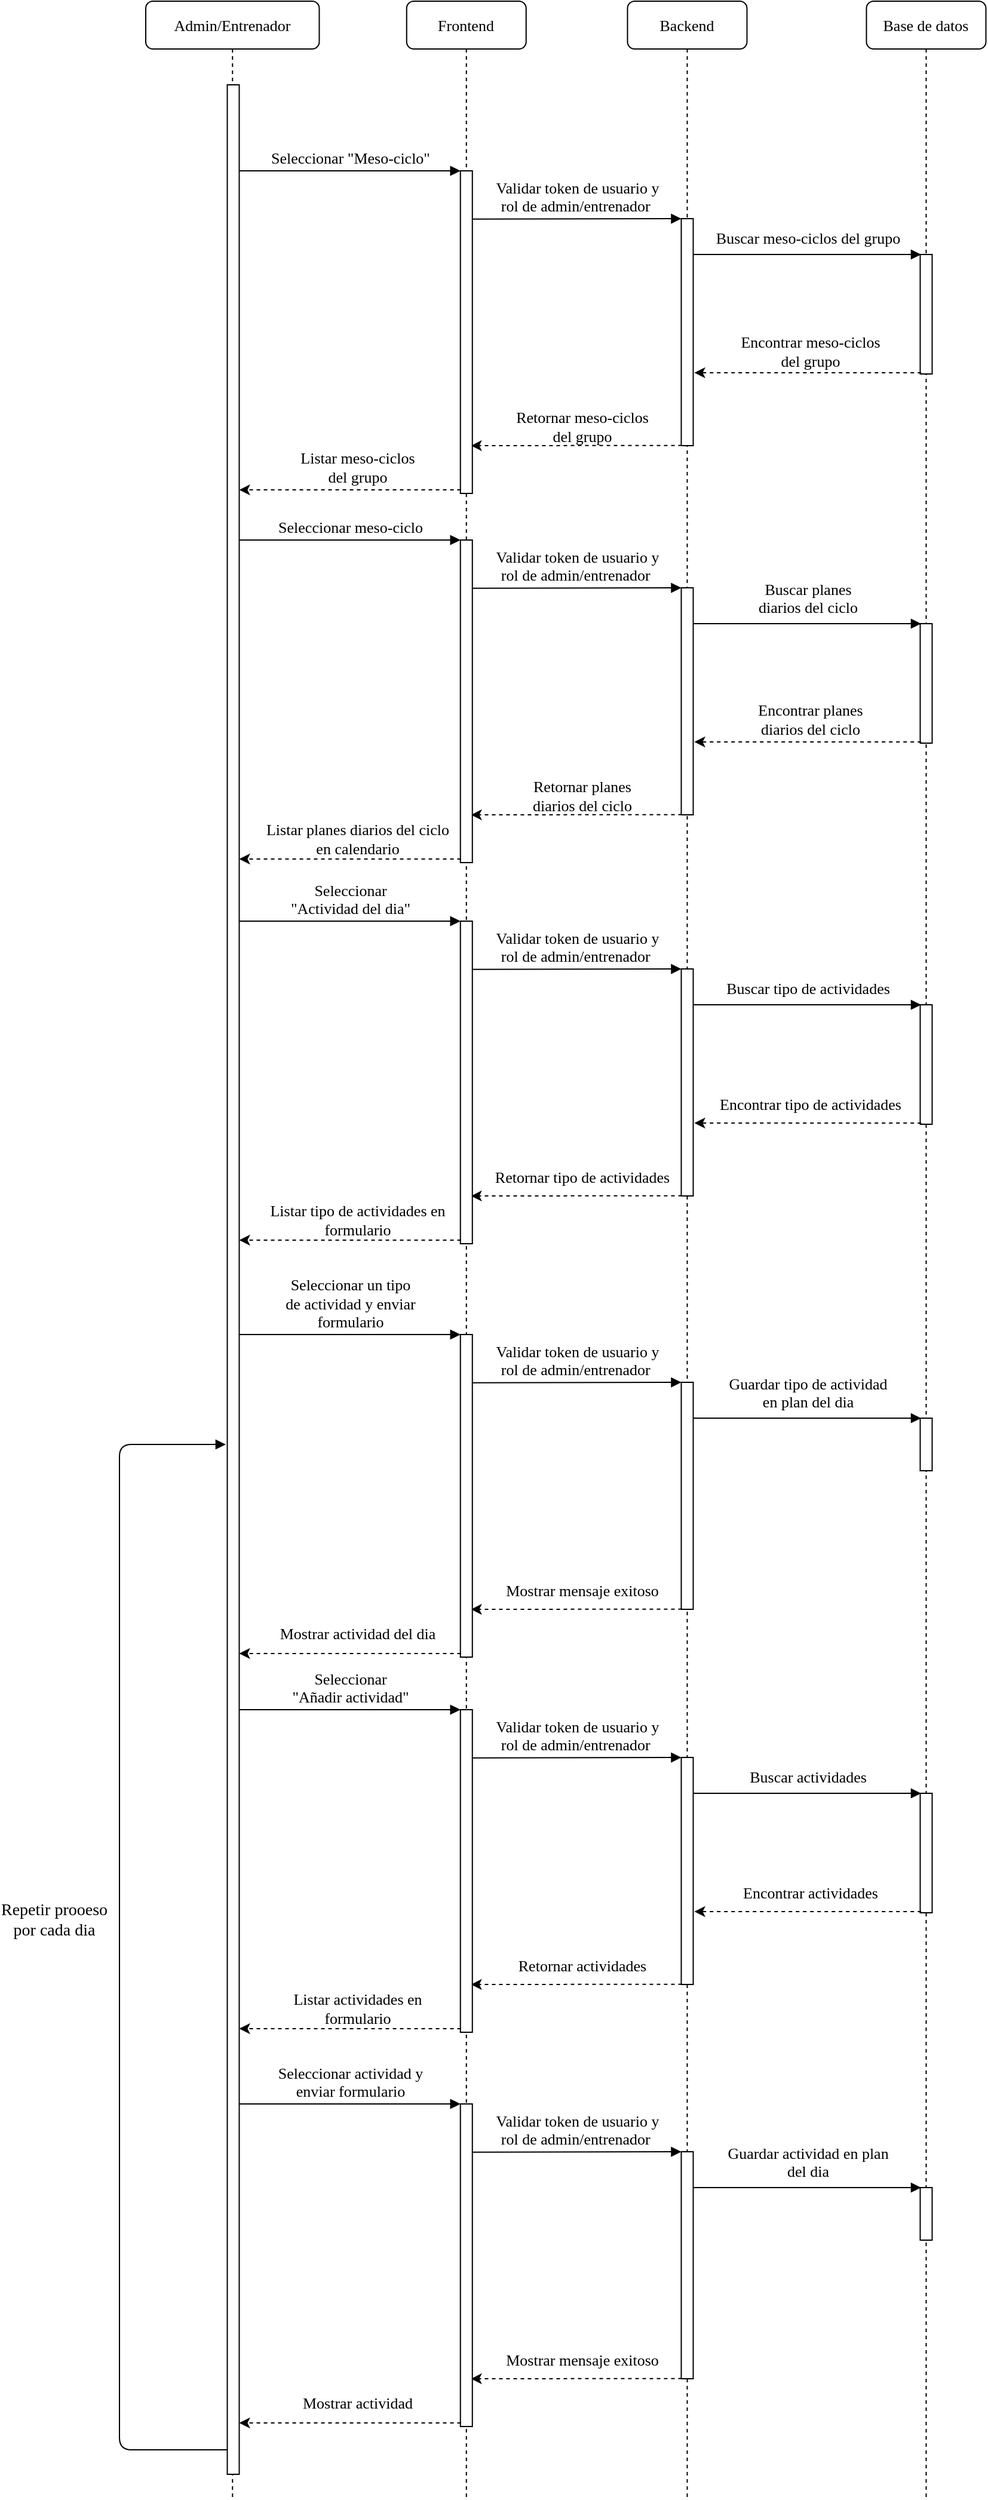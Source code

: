 <mxfile version="21.6.3" type="device">
  <diagram id="zVdgG_NIMkGnVxJ8Pfkj" name="Page-3">
    <mxGraphModel dx="3165" dy="765" grid="1" gridSize="10" guides="1" tooltips="1" connect="1" arrows="1" fold="1" page="1" pageScale="1" pageWidth="850" pageHeight="1100" math="0" shadow="0">
      <root>
        <mxCell id="0" />
        <mxCell id="1" parent="0" />
        <mxCell id="4aVZf2WlPFfQ8ZikSQvZ-1" value="Backend" style="shape=umlLifeline;perimeter=lifelinePerimeter;whiteSpace=wrap;html=1;container=0;collapsible=0;recursiveResize=0;outlineConnect=0;rounded=1;shadow=0;comic=0;labelBackgroundColor=none;strokeWidth=1;fontFamily=Verdana;fontSize=13;align=center;" parent="1" vertex="1">
          <mxGeometry x="825.25" y="1500" width="100" height="2090" as="geometry" />
        </mxCell>
        <mxCell id="4aVZf2WlPFfQ8ZikSQvZ-2" value="Base de datos" style="shape=umlLifeline;perimeter=lifelinePerimeter;whiteSpace=wrap;html=1;container=0;collapsible=0;recursiveResize=0;outlineConnect=0;rounded=1;shadow=0;comic=0;labelBackgroundColor=none;strokeWidth=1;fontFamily=Verdana;fontSize=13;align=center;" parent="1" vertex="1">
          <mxGeometry x="1025.25" y="1500" width="100" height="2090" as="geometry" />
        </mxCell>
        <mxCell id="4aVZf2WlPFfQ8ZikSQvZ-3" value="Admin/Entrenador" style="shape=umlLifeline;perimeter=lifelinePerimeter;whiteSpace=wrap;html=1;container=0;collapsible=0;recursiveResize=0;outlineConnect=0;rounded=1;shadow=0;comic=0;labelBackgroundColor=none;strokeWidth=1;fontFamily=Verdana;fontSize=13;align=center;" parent="1" vertex="1">
          <mxGeometry x="422" y="1500" width="145.25" height="2090" as="geometry" />
        </mxCell>
        <mxCell id="4aVZf2WlPFfQ8ZikSQvZ-4" value="Frontend" style="shape=umlLifeline;perimeter=lifelinePerimeter;whiteSpace=wrap;html=1;container=0;collapsible=0;recursiveResize=0;outlineConnect=0;rounded=1;shadow=0;comic=0;labelBackgroundColor=none;strokeWidth=1;fontFamily=Verdana;fontSize=13;align=center;" parent="1" vertex="1">
          <mxGeometry x="640.38" y="1500" width="100" height="2090" as="geometry" />
        </mxCell>
        <mxCell id="4aVZf2WlPFfQ8ZikSQvZ-29" value="" style="html=1;points=[];perimeter=orthogonalPerimeter;rounded=0;shadow=0;comic=0;labelBackgroundColor=none;strokeWidth=1;fontFamily=Verdana;fontSize=13;align=center;" parent="1" vertex="1">
          <mxGeometry x="870.25" y="1682" width="10" height="190" as="geometry" />
        </mxCell>
        <mxCell id="4aVZf2WlPFfQ8ZikSQvZ-30" value="" style="html=1;points=[];perimeter=orthogonalPerimeter;rounded=0;shadow=0;comic=0;labelBackgroundColor=none;strokeWidth=1;fontFamily=Verdana;fontSize=13;align=center;" parent="1" vertex="1">
          <mxGeometry x="1070.25" y="1712" width="10" height="100" as="geometry" />
        </mxCell>
        <mxCell id="4aVZf2WlPFfQ8ZikSQvZ-31" value="Seleccionar &quot;Meso-ciclo&quot;" style="html=1;verticalAlign=bottom;endArrow=block;entryX=0;entryY=0;labelBackgroundColor=none;fontFamily=Verdana;fontSize=13;edgeStyle=elbowEdgeStyle;elbow=horizontal;" parent="1" target="4aVZf2WlPFfQ8ZikSQvZ-37" edge="1">
          <mxGeometry x="-0.001" relative="1" as="geometry">
            <mxPoint x="500.25" y="1642" as="sourcePoint" />
            <mxPoint as="offset" />
          </mxGeometry>
        </mxCell>
        <mxCell id="4aVZf2WlPFfQ8ZikSQvZ-32" value="&lt;div style=&quot;font-size: 13px;&quot;&gt;Validar token de usuario y&lt;/div&gt;&lt;div style=&quot;font-size: 13px;&quot;&gt;rol de admin/entrenador&amp;nbsp;&lt;/div&gt;" style="html=1;verticalAlign=bottom;endArrow=block;entryX=0;entryY=0;labelBackgroundColor=none;fontFamily=Verdana;fontSize=13;edgeStyle=elbowEdgeStyle;elbow=vertical;" parent="1" edge="1">
          <mxGeometry relative="1" as="geometry">
            <mxPoint x="695.38" y="1682.333" as="sourcePoint" />
            <mxPoint x="870.25" y="1682.0" as="targetPoint" />
          </mxGeometry>
        </mxCell>
        <mxCell id="4aVZf2WlPFfQ8ZikSQvZ-33" value="" style="endArrow=classic;html=1;rounded=0;dashed=1;exitX=-0.013;exitY=0.99;exitDx=0;exitDy=0;exitPerimeter=0;fontSize=13;" parent="1" edge="1">
          <mxGeometry width="50" height="50" relative="1" as="geometry">
            <mxPoint x="1071.12" y="1811" as="sourcePoint" />
            <mxPoint x="881.25" y="1811" as="targetPoint" />
          </mxGeometry>
        </mxCell>
        <mxCell id="4aVZf2WlPFfQ8ZikSQvZ-34" value="Encontrar meso-ciclos&lt;br&gt;del grupo" style="edgeLabel;html=1;align=center;verticalAlign=middle;resizable=0;points=[];spacing=-4;fontSize=13;fontFamily=Verdana;labelBackgroundColor=none;" parent="4aVZf2WlPFfQ8ZikSQvZ-33" vertex="1" connectable="0">
          <mxGeometry x="-0.173" relative="1" as="geometry">
            <mxPoint x="-15" y="-18" as="offset" />
          </mxGeometry>
        </mxCell>
        <mxCell id="4aVZf2WlPFfQ8ZikSQvZ-35" value="" style="endArrow=classic;html=1;rounded=0;dashed=1;exitX=0.05;exitY=0.999;exitDx=0;exitDy=0;exitPerimeter=0;entryX=0.885;entryY=0.852;entryDx=0;entryDy=0;entryPerimeter=0;fontSize=13;" parent="1" source="4aVZf2WlPFfQ8ZikSQvZ-29" target="4aVZf2WlPFfQ8ZikSQvZ-37" edge="1">
          <mxGeometry width="50" height="50" relative="1" as="geometry">
            <mxPoint x="874.25" y="2012" as="sourcePoint" />
            <mxPoint x="745.25" y="1902" as="targetPoint" />
          </mxGeometry>
        </mxCell>
        <mxCell id="4aVZf2WlPFfQ8ZikSQvZ-36" value="Retornar meso-ciclos&lt;br style=&quot;font-size: 13px;&quot;&gt;del grupo" style="edgeLabel;html=1;align=center;verticalAlign=middle;resizable=0;points=[];spacing=-4;fontFamily=Verdana;fontSize=13;labelBackgroundColor=none;" parent="4aVZf2WlPFfQ8ZikSQvZ-35" vertex="1" connectable="0">
          <mxGeometry x="-0.173" relative="1" as="geometry">
            <mxPoint x="-11" y="-16" as="offset" />
          </mxGeometry>
        </mxCell>
        <mxCell id="4aVZf2WlPFfQ8ZikSQvZ-37" value="" style="html=1;points=[];perimeter=orthogonalPerimeter;rounded=0;shadow=0;comic=0;labelBackgroundColor=none;strokeWidth=1;fontFamily=Verdana;fontSize=13;align=center;" parent="1" vertex="1">
          <mxGeometry x="685.38" y="1642" width="10" height="270" as="geometry" />
        </mxCell>
        <mxCell id="4aVZf2WlPFfQ8ZikSQvZ-38" value="" style="endArrow=classic;html=1;rounded=0;dashed=1;exitX=0.039;exitY=0.989;exitDx=0;exitDy=0;exitPerimeter=0;fontSize=13;" parent="1" source="4aVZf2WlPFfQ8ZikSQvZ-37" edge="1">
          <mxGeometry width="50" height="50" relative="1" as="geometry">
            <mxPoint x="665.25" y="1912" as="sourcePoint" />
            <mxPoint x="500.25" y="1909.03" as="targetPoint" />
          </mxGeometry>
        </mxCell>
        <mxCell id="4aVZf2WlPFfQ8ZikSQvZ-39" value="Listar meso-ciclos &lt;br style=&quot;font-size: 13px;&quot;&gt;del grupo" style="edgeLabel;html=1;align=center;verticalAlign=middle;resizable=0;points=[];spacing=-4;labelBackgroundColor=none;fontFamily=Verdana;fontSize=13;" parent="4aVZf2WlPFfQ8ZikSQvZ-38" vertex="1" connectable="0">
          <mxGeometry x="-0.173" relative="1" as="geometry">
            <mxPoint x="-11" y="-19" as="offset" />
          </mxGeometry>
        </mxCell>
        <mxCell id="4aVZf2WlPFfQ8ZikSQvZ-40" value="Buscar meso-ciclos del grupo" style="html=1;verticalAlign=bottom;endArrow=block;labelBackgroundColor=none;fontFamily=Verdana;fontSize=13;edgeStyle=elbowEdgeStyle;elbow=vertical;entryX=0.074;entryY=0.427;entryDx=0;entryDy=0;entryPerimeter=0;spacingTop=0;spacing=-5;" parent="1" source="4aVZf2WlPFfQ8ZikSQvZ-29" edge="1">
          <mxGeometry x="0.005" y="10" relative="1" as="geometry">
            <mxPoint x="874.88" y="1712.002" as="sourcePoint" />
            <mxPoint x="1070.99" y="1712.05" as="targetPoint" />
            <mxPoint as="offset" />
          </mxGeometry>
        </mxCell>
        <mxCell id="4aVZf2WlPFfQ8ZikSQvZ-45" value="" style="html=1;points=[];perimeter=orthogonalPerimeter;rounded=0;shadow=0;comic=0;labelBackgroundColor=none;strokeWidth=1;fontFamily=Verdana;fontSize=13;align=center;" parent="1" vertex="1">
          <mxGeometry x="870.25" y="1991" width="10" height="190" as="geometry" />
        </mxCell>
        <mxCell id="4aVZf2WlPFfQ8ZikSQvZ-46" value="" style="html=1;points=[];perimeter=orthogonalPerimeter;rounded=0;shadow=0;comic=0;labelBackgroundColor=none;strokeWidth=1;fontFamily=Verdana;fontSize=13;align=center;" parent="1" vertex="1">
          <mxGeometry x="1070.25" y="2021" width="10" height="100" as="geometry" />
        </mxCell>
        <mxCell id="4aVZf2WlPFfQ8ZikSQvZ-47" value="Seleccionar meso-ciclo" style="html=1;verticalAlign=bottom;endArrow=block;entryX=0;entryY=0;labelBackgroundColor=none;fontFamily=Verdana;fontSize=13;edgeStyle=elbowEdgeStyle;elbow=horizontal;" parent="1" target="4aVZf2WlPFfQ8ZikSQvZ-53" edge="1">
          <mxGeometry x="-0.001" relative="1" as="geometry">
            <mxPoint x="500.25" y="1951" as="sourcePoint" />
            <mxPoint as="offset" />
          </mxGeometry>
        </mxCell>
        <mxCell id="4aVZf2WlPFfQ8ZikSQvZ-48" value="&lt;div style=&quot;font-size: 13px;&quot;&gt;Validar token de usuario y&lt;/div&gt;&lt;div style=&quot;font-size: 13px;&quot;&gt;rol de admin/entrenador&amp;nbsp;&lt;/div&gt;" style="html=1;verticalAlign=bottom;endArrow=block;entryX=0;entryY=0;labelBackgroundColor=none;fontFamily=Verdana;fontSize=13;edgeStyle=elbowEdgeStyle;elbow=vertical;" parent="1" edge="1">
          <mxGeometry relative="1" as="geometry">
            <mxPoint x="695.38" y="1991.333" as="sourcePoint" />
            <mxPoint x="870.25" y="1991.0" as="targetPoint" />
          </mxGeometry>
        </mxCell>
        <mxCell id="4aVZf2WlPFfQ8ZikSQvZ-49" value="" style="endArrow=classic;html=1;rounded=0;dashed=1;exitX=-0.013;exitY=0.99;exitDx=0;exitDy=0;exitPerimeter=0;fontSize=13;" parent="1" edge="1">
          <mxGeometry width="50" height="50" relative="1" as="geometry">
            <mxPoint x="1071.12" y="2120" as="sourcePoint" />
            <mxPoint x="881.25" y="2120" as="targetPoint" />
          </mxGeometry>
        </mxCell>
        <mxCell id="4aVZf2WlPFfQ8ZikSQvZ-50" value="Encontrar planes&lt;br&gt;diarios del ciclo" style="edgeLabel;html=1;align=center;verticalAlign=middle;resizable=0;points=[];spacing=-4;fontSize=13;fontFamily=Verdana;labelBackgroundColor=none;" parent="4aVZf2WlPFfQ8ZikSQvZ-49" vertex="1" connectable="0">
          <mxGeometry x="-0.173" relative="1" as="geometry">
            <mxPoint x="-15" y="-19" as="offset" />
          </mxGeometry>
        </mxCell>
        <mxCell id="4aVZf2WlPFfQ8ZikSQvZ-51" value="" style="endArrow=classic;html=1;rounded=0;dashed=1;exitX=0.05;exitY=0.999;exitDx=0;exitDy=0;exitPerimeter=0;entryX=0.885;entryY=0.852;entryDx=0;entryDy=0;entryPerimeter=0;fontSize=13;" parent="1" source="4aVZf2WlPFfQ8ZikSQvZ-45" target="4aVZf2WlPFfQ8ZikSQvZ-53" edge="1">
          <mxGeometry width="50" height="50" relative="1" as="geometry">
            <mxPoint x="874.25" y="2321" as="sourcePoint" />
            <mxPoint x="745.25" y="2211" as="targetPoint" />
          </mxGeometry>
        </mxCell>
        <mxCell id="4aVZf2WlPFfQ8ZikSQvZ-52" value="Retornar planes&lt;br style=&quot;font-size: 13px;&quot;&gt;diarios del ciclo" style="edgeLabel;html=1;align=center;verticalAlign=middle;resizable=0;points=[];spacing=-4;fontFamily=Verdana;fontSize=13;labelBackgroundColor=none;" parent="4aVZf2WlPFfQ8ZikSQvZ-51" vertex="1" connectable="0">
          <mxGeometry x="-0.173" relative="1" as="geometry">
            <mxPoint x="-11" y="-16" as="offset" />
          </mxGeometry>
        </mxCell>
        <mxCell id="4aVZf2WlPFfQ8ZikSQvZ-53" value="" style="html=1;points=[];perimeter=orthogonalPerimeter;rounded=0;shadow=0;comic=0;labelBackgroundColor=none;strokeWidth=1;fontFamily=Verdana;fontSize=13;align=center;" parent="1" vertex="1">
          <mxGeometry x="685.38" y="1951" width="10" height="270" as="geometry" />
        </mxCell>
        <mxCell id="4aVZf2WlPFfQ8ZikSQvZ-54" value="" style="endArrow=classic;html=1;rounded=0;dashed=1;exitX=0.039;exitY=0.989;exitDx=0;exitDy=0;exitPerimeter=0;fontSize=13;" parent="1" source="4aVZf2WlPFfQ8ZikSQvZ-53" edge="1">
          <mxGeometry width="50" height="50" relative="1" as="geometry">
            <mxPoint x="665.25" y="2221" as="sourcePoint" />
            <mxPoint x="500.25" y="2218" as="targetPoint" />
          </mxGeometry>
        </mxCell>
        <mxCell id="4aVZf2WlPFfQ8ZikSQvZ-55" value="Listar planes diarios del ciclo&lt;br style=&quot;font-size: 13px;&quot;&gt;en calendario" style="edgeLabel;html=1;align=center;verticalAlign=middle;resizable=0;points=[];spacing=-4;labelBackgroundColor=none;fontFamily=Verdana;fontSize=13;" parent="4aVZf2WlPFfQ8ZikSQvZ-54" vertex="1" connectable="0">
          <mxGeometry x="-0.173" relative="1" as="geometry">
            <mxPoint x="-11" y="-17" as="offset" />
          </mxGeometry>
        </mxCell>
        <mxCell id="4aVZf2WlPFfQ8ZikSQvZ-56" value="Buscar planes &lt;br style=&quot;font-size: 13px;&quot;&gt;diarios del ciclo" style="html=1;verticalAlign=bottom;endArrow=block;labelBackgroundColor=none;fontFamily=Verdana;fontSize=13;edgeStyle=elbowEdgeStyle;elbow=vertical;entryX=0.074;entryY=0.427;entryDx=0;entryDy=0;entryPerimeter=0;spacingTop=0;spacing=-5;" parent="1" source="4aVZf2WlPFfQ8ZikSQvZ-45" edge="1">
          <mxGeometry x="0.005" y="10" relative="1" as="geometry">
            <mxPoint x="874.88" y="2021.002" as="sourcePoint" />
            <mxPoint x="1070.99" y="2021.05" as="targetPoint" />
            <mxPoint as="offset" />
          </mxGeometry>
        </mxCell>
        <mxCell id="4aVZf2WlPFfQ8ZikSQvZ-69" value="" style="html=1;points=[];perimeter=orthogonalPerimeter;rounded=0;shadow=0;comic=0;labelBackgroundColor=none;strokeWidth=1;fontFamily=Verdana;fontSize=13;align=center;" parent="1" vertex="1">
          <mxGeometry x="870.25" y="2310" width="10" height="190" as="geometry" />
        </mxCell>
        <mxCell id="4aVZf2WlPFfQ8ZikSQvZ-70" value="" style="html=1;points=[];perimeter=orthogonalPerimeter;rounded=0;shadow=0;comic=0;labelBackgroundColor=none;strokeWidth=1;fontFamily=Verdana;fontSize=13;align=center;" parent="1" vertex="1">
          <mxGeometry x="1070.25" y="2340" width="10" height="100" as="geometry" />
        </mxCell>
        <mxCell id="4aVZf2WlPFfQ8ZikSQvZ-71" value="Seleccionar&lt;br&gt;&quot;Actividad del dia&quot;" style="html=1;verticalAlign=bottom;endArrow=block;entryX=0;entryY=0;labelBackgroundColor=none;fontFamily=Verdana;fontSize=13;edgeStyle=elbowEdgeStyle;elbow=horizontal;" parent="1" target="4aVZf2WlPFfQ8ZikSQvZ-77" edge="1">
          <mxGeometry x="-0.001" relative="1" as="geometry">
            <mxPoint x="500.25" y="2270" as="sourcePoint" />
            <mxPoint as="offset" />
          </mxGeometry>
        </mxCell>
        <mxCell id="4aVZf2WlPFfQ8ZikSQvZ-72" value="&lt;div style=&quot;font-size: 13px;&quot;&gt;Validar token de usuario y&lt;/div&gt;&lt;div style=&quot;font-size: 13px;&quot;&gt;rol de admin/entrenador&amp;nbsp;&lt;/div&gt;" style="html=1;verticalAlign=bottom;endArrow=block;entryX=0;entryY=0;labelBackgroundColor=none;fontFamily=Verdana;fontSize=13;edgeStyle=elbowEdgeStyle;elbow=vertical;" parent="1" edge="1">
          <mxGeometry relative="1" as="geometry">
            <mxPoint x="695.38" y="2310.333" as="sourcePoint" />
            <mxPoint x="870.25" y="2310" as="targetPoint" />
          </mxGeometry>
        </mxCell>
        <mxCell id="4aVZf2WlPFfQ8ZikSQvZ-73" value="" style="endArrow=classic;html=1;rounded=0;dashed=1;exitX=-0.013;exitY=0.99;exitDx=0;exitDy=0;exitPerimeter=0;fontSize=13;" parent="1" edge="1">
          <mxGeometry width="50" height="50" relative="1" as="geometry">
            <mxPoint x="1071.12" y="2439" as="sourcePoint" />
            <mxPoint x="881.25" y="2439" as="targetPoint" />
          </mxGeometry>
        </mxCell>
        <mxCell id="4aVZf2WlPFfQ8ZikSQvZ-74" value="Encontrar tipo de actividades" style="edgeLabel;html=1;align=center;verticalAlign=middle;resizable=0;points=[];spacing=-4;fontSize=13;fontFamily=Verdana;labelBackgroundColor=none;" parent="4aVZf2WlPFfQ8ZikSQvZ-73" vertex="1" connectable="0">
          <mxGeometry x="-0.173" relative="1" as="geometry">
            <mxPoint x="-15" y="-16" as="offset" />
          </mxGeometry>
        </mxCell>
        <mxCell id="4aVZf2WlPFfQ8ZikSQvZ-75" value="" style="endArrow=classic;html=1;rounded=0;dashed=1;exitX=0.05;exitY=0.999;exitDx=0;exitDy=0;exitPerimeter=0;entryX=0.885;entryY=0.852;entryDx=0;entryDy=0;entryPerimeter=0;fontSize=13;" parent="1" source="4aVZf2WlPFfQ8ZikSQvZ-69" target="4aVZf2WlPFfQ8ZikSQvZ-77" edge="1">
          <mxGeometry width="50" height="50" relative="1" as="geometry">
            <mxPoint x="874.25" y="2640" as="sourcePoint" />
            <mxPoint x="745.25" y="2530" as="targetPoint" />
          </mxGeometry>
        </mxCell>
        <mxCell id="4aVZf2WlPFfQ8ZikSQvZ-76" value="Retornar tipo de actividades" style="edgeLabel;html=1;align=center;verticalAlign=middle;resizable=0;points=[];spacing=-4;fontFamily=Verdana;fontSize=13;labelBackgroundColor=none;" parent="4aVZf2WlPFfQ8ZikSQvZ-75" vertex="1" connectable="0">
          <mxGeometry x="-0.173" relative="1" as="geometry">
            <mxPoint x="-11" y="-16" as="offset" />
          </mxGeometry>
        </mxCell>
        <mxCell id="4aVZf2WlPFfQ8ZikSQvZ-77" value="" style="html=1;points=[];perimeter=orthogonalPerimeter;rounded=0;shadow=0;comic=0;labelBackgroundColor=none;strokeWidth=1;fontFamily=Verdana;fontSize=13;align=center;" parent="1" vertex="1">
          <mxGeometry x="685.38" y="2270" width="10" height="270" as="geometry" />
        </mxCell>
        <mxCell id="4aVZf2WlPFfQ8ZikSQvZ-78" value="" style="endArrow=classic;html=1;rounded=0;dashed=1;exitX=0.039;exitY=0.989;exitDx=0;exitDy=0;exitPerimeter=0;fontSize=13;" parent="1" source="4aVZf2WlPFfQ8ZikSQvZ-77" edge="1">
          <mxGeometry width="50" height="50" relative="1" as="geometry">
            <mxPoint x="665.25" y="2540" as="sourcePoint" />
            <mxPoint x="500.25" y="2537" as="targetPoint" />
          </mxGeometry>
        </mxCell>
        <mxCell id="4aVZf2WlPFfQ8ZikSQvZ-79" value="Listar tipo de actividades en&lt;br style=&quot;font-size: 13px;&quot;&gt;formulario" style="edgeLabel;html=1;align=center;verticalAlign=middle;resizable=0;points=[];spacing=-4;labelBackgroundColor=none;fontFamily=Verdana;fontSize=13;" parent="4aVZf2WlPFfQ8ZikSQvZ-78" vertex="1" connectable="0">
          <mxGeometry x="-0.173" relative="1" as="geometry">
            <mxPoint x="-11" y="-17" as="offset" />
          </mxGeometry>
        </mxCell>
        <mxCell id="4aVZf2WlPFfQ8ZikSQvZ-80" value="Buscar tipo de actividades" style="html=1;verticalAlign=bottom;endArrow=block;labelBackgroundColor=none;fontFamily=Verdana;fontSize=13;edgeStyle=elbowEdgeStyle;elbow=vertical;entryX=0.074;entryY=0.427;entryDx=0;entryDy=0;entryPerimeter=0;spacingTop=0;spacing=-5;" parent="1" source="4aVZf2WlPFfQ8ZikSQvZ-69" edge="1">
          <mxGeometry x="0.005" y="10" relative="1" as="geometry">
            <mxPoint x="874.88" y="2340.002" as="sourcePoint" />
            <mxPoint x="1070.99" y="2340.05" as="targetPoint" />
            <mxPoint as="offset" />
          </mxGeometry>
        </mxCell>
        <mxCell id="4aVZf2WlPFfQ8ZikSQvZ-81" value="" style="html=1;points=[];perimeter=orthogonalPerimeter;rounded=0;shadow=0;comic=0;labelBackgroundColor=none;strokeWidth=1;fontFamily=Verdana;fontSize=13;align=center;" parent="1" vertex="1">
          <mxGeometry x="870.25" y="2656" width="10" height="190" as="geometry" />
        </mxCell>
        <mxCell id="4aVZf2WlPFfQ8ZikSQvZ-82" value="" style="html=1;points=[];perimeter=orthogonalPerimeter;rounded=0;shadow=0;comic=0;labelBackgroundColor=none;strokeWidth=1;fontFamily=Verdana;fontSize=13;align=center;" parent="1" vertex="1">
          <mxGeometry x="1070.25" y="2686" width="10" height="44" as="geometry" />
        </mxCell>
        <mxCell id="4aVZf2WlPFfQ8ZikSQvZ-83" value="Seleccionar un tipo&lt;br style=&quot;font-size: 13px;&quot;&gt;de actividad y enviar&lt;br style=&quot;font-size: 13px;&quot;&gt;formulario" style="html=1;verticalAlign=bottom;endArrow=block;entryX=0;entryY=0;labelBackgroundColor=none;fontFamily=Verdana;fontSize=13;edgeStyle=elbowEdgeStyle;elbow=horizontal;" parent="1" target="4aVZf2WlPFfQ8ZikSQvZ-87" edge="1">
          <mxGeometry x="-0.001" relative="1" as="geometry">
            <mxPoint x="500.25" y="2616" as="sourcePoint" />
            <mxPoint as="offset" />
          </mxGeometry>
        </mxCell>
        <mxCell id="4aVZf2WlPFfQ8ZikSQvZ-84" value="&lt;div style=&quot;font-size: 13px;&quot;&gt;Validar token de usuario y&lt;/div&gt;&lt;div style=&quot;font-size: 13px;&quot;&gt;rol de admin/entrenador&amp;nbsp;&lt;/div&gt;" style="html=1;verticalAlign=bottom;endArrow=block;entryX=0;entryY=0;labelBackgroundColor=none;fontFamily=Verdana;fontSize=13;edgeStyle=elbowEdgeStyle;elbow=vertical;" parent="1" edge="1">
          <mxGeometry relative="1" as="geometry">
            <mxPoint x="695.38" y="2656.333" as="sourcePoint" />
            <mxPoint x="870.25" y="2656" as="targetPoint" />
          </mxGeometry>
        </mxCell>
        <mxCell id="4aVZf2WlPFfQ8ZikSQvZ-85" value="" style="endArrow=classic;html=1;rounded=0;dashed=1;exitX=0.05;exitY=0.999;exitDx=0;exitDy=0;exitPerimeter=0;entryX=0.885;entryY=0.852;entryDx=0;entryDy=0;entryPerimeter=0;fontSize=13;" parent="1" source="4aVZf2WlPFfQ8ZikSQvZ-81" target="4aVZf2WlPFfQ8ZikSQvZ-87" edge="1">
          <mxGeometry width="50" height="50" relative="1" as="geometry">
            <mxPoint x="874.25" y="2986" as="sourcePoint" />
            <mxPoint x="745.25" y="2876" as="targetPoint" />
          </mxGeometry>
        </mxCell>
        <mxCell id="4aVZf2WlPFfQ8ZikSQvZ-86" value="Mostrar mensaje exitoso" style="edgeLabel;html=1;align=center;verticalAlign=middle;resizable=0;points=[];spacing=-4;fontFamily=Verdana;fontSize=13;labelBackgroundColor=none;" parent="4aVZf2WlPFfQ8ZikSQvZ-85" vertex="1" connectable="0">
          <mxGeometry x="-0.173" relative="1" as="geometry">
            <mxPoint x="-11" y="-16" as="offset" />
          </mxGeometry>
        </mxCell>
        <mxCell id="4aVZf2WlPFfQ8ZikSQvZ-87" value="" style="html=1;points=[];perimeter=orthogonalPerimeter;rounded=0;shadow=0;comic=0;labelBackgroundColor=none;strokeWidth=1;fontFamily=Verdana;fontSize=13;align=center;" parent="1" vertex="1">
          <mxGeometry x="685.38" y="2616" width="10" height="270" as="geometry" />
        </mxCell>
        <mxCell id="4aVZf2WlPFfQ8ZikSQvZ-88" value="" style="endArrow=classic;html=1;rounded=0;dashed=1;exitX=0.039;exitY=0.989;exitDx=0;exitDy=0;exitPerimeter=0;fontSize=13;" parent="1" source="4aVZf2WlPFfQ8ZikSQvZ-87" edge="1">
          <mxGeometry width="50" height="50" relative="1" as="geometry">
            <mxPoint x="665.25" y="2886" as="sourcePoint" />
            <mxPoint x="500.25" y="2883" as="targetPoint" />
          </mxGeometry>
        </mxCell>
        <mxCell id="4aVZf2WlPFfQ8ZikSQvZ-89" value="Mostrar actividad del dia" style="edgeLabel;html=1;align=center;verticalAlign=middle;resizable=0;points=[];spacing=-4;labelBackgroundColor=none;fontFamily=Verdana;fontSize=13;" parent="4aVZf2WlPFfQ8ZikSQvZ-88" vertex="1" connectable="0">
          <mxGeometry x="-0.173" relative="1" as="geometry">
            <mxPoint x="-11" y="-17" as="offset" />
          </mxGeometry>
        </mxCell>
        <mxCell id="4aVZf2WlPFfQ8ZikSQvZ-90" value="Guardar tipo de actividad &lt;br style=&quot;font-size: 13px;&quot;&gt;en plan del dia" style="html=1;verticalAlign=bottom;endArrow=block;labelBackgroundColor=none;fontFamily=Verdana;fontSize=13;edgeStyle=elbowEdgeStyle;elbow=vertical;entryX=0.074;entryY=0.427;entryDx=0;entryDy=0;entryPerimeter=0;spacingTop=0;spacing=-5;" parent="1" source="4aVZf2WlPFfQ8ZikSQvZ-81" edge="1">
          <mxGeometry x="0.005" y="10" relative="1" as="geometry">
            <mxPoint x="874.88" y="2686.002" as="sourcePoint" />
            <mxPoint x="1070.99" y="2686.05" as="targetPoint" />
            <mxPoint as="offset" />
          </mxGeometry>
        </mxCell>
        <mxCell id="4aVZf2WlPFfQ8ZikSQvZ-91" value="" style="html=1;points=[];perimeter=orthogonalPerimeter;rounded=0;shadow=0;comic=0;labelBackgroundColor=none;strokeWidth=1;fontFamily=Verdana;fontSize=13;align=center;" parent="1" vertex="1">
          <mxGeometry x="870.25" y="2970" width="10" height="190" as="geometry" />
        </mxCell>
        <mxCell id="4aVZf2WlPFfQ8ZikSQvZ-92" value="" style="html=1;points=[];perimeter=orthogonalPerimeter;rounded=0;shadow=0;comic=0;labelBackgroundColor=none;strokeWidth=1;fontFamily=Verdana;fontSize=13;align=center;" parent="1" vertex="1">
          <mxGeometry x="1070.25" y="3000" width="10" height="100" as="geometry" />
        </mxCell>
        <mxCell id="4aVZf2WlPFfQ8ZikSQvZ-93" value="Seleccionar&lt;br&gt;&quot;Añadir actividad&quot;" style="html=1;verticalAlign=bottom;endArrow=block;entryX=0;entryY=0;labelBackgroundColor=none;fontFamily=Verdana;fontSize=13;edgeStyle=elbowEdgeStyle;elbow=vertical;" parent="1" target="4aVZf2WlPFfQ8ZikSQvZ-99" edge="1">
          <mxGeometry x="-0.001" relative="1" as="geometry">
            <mxPoint x="500.25" y="2930" as="sourcePoint" />
            <mxPoint as="offset" />
          </mxGeometry>
        </mxCell>
        <mxCell id="4aVZf2WlPFfQ8ZikSQvZ-94" value="&lt;div style=&quot;font-size: 13px;&quot;&gt;Validar token de usuario y&lt;/div&gt;&lt;div style=&quot;font-size: 13px;&quot;&gt;rol de admin/entrenador&amp;nbsp;&lt;/div&gt;" style="html=1;verticalAlign=bottom;endArrow=block;entryX=0;entryY=0;labelBackgroundColor=none;fontFamily=Verdana;fontSize=13;edgeStyle=elbowEdgeStyle;elbow=vertical;" parent="1" edge="1">
          <mxGeometry relative="1" as="geometry">
            <mxPoint x="695.38" y="2970.333" as="sourcePoint" />
            <mxPoint x="870.25" y="2970" as="targetPoint" />
          </mxGeometry>
        </mxCell>
        <mxCell id="4aVZf2WlPFfQ8ZikSQvZ-95" value="" style="endArrow=classic;html=1;rounded=0;dashed=1;exitX=-0.013;exitY=0.99;exitDx=0;exitDy=0;exitPerimeter=0;fontSize=13;" parent="1" edge="1">
          <mxGeometry width="50" height="50" relative="1" as="geometry">
            <mxPoint x="1071.12" y="3099" as="sourcePoint" />
            <mxPoint x="881.25" y="3099" as="targetPoint" />
          </mxGeometry>
        </mxCell>
        <mxCell id="4aVZf2WlPFfQ8ZikSQvZ-96" value="Encontrar actividades" style="edgeLabel;html=1;align=center;verticalAlign=middle;resizable=0;points=[];spacing=-4;fontSize=13;fontFamily=Verdana;labelBackgroundColor=none;" parent="4aVZf2WlPFfQ8ZikSQvZ-95" vertex="1" connectable="0">
          <mxGeometry x="-0.173" relative="1" as="geometry">
            <mxPoint x="-15" y="-16" as="offset" />
          </mxGeometry>
        </mxCell>
        <mxCell id="4aVZf2WlPFfQ8ZikSQvZ-97" value="" style="endArrow=classic;html=1;rounded=0;dashed=1;exitX=0.05;exitY=0.999;exitDx=0;exitDy=0;exitPerimeter=0;entryX=0.885;entryY=0.852;entryDx=0;entryDy=0;entryPerimeter=0;fontSize=13;" parent="1" source="4aVZf2WlPFfQ8ZikSQvZ-91" target="4aVZf2WlPFfQ8ZikSQvZ-99" edge="1">
          <mxGeometry width="50" height="50" relative="1" as="geometry">
            <mxPoint x="874.25" y="3300" as="sourcePoint" />
            <mxPoint x="745.25" y="3190" as="targetPoint" />
          </mxGeometry>
        </mxCell>
        <mxCell id="4aVZf2WlPFfQ8ZikSQvZ-98" value="Retornar actividades" style="edgeLabel;html=1;align=center;verticalAlign=middle;resizable=0;points=[];spacing=-4;fontFamily=Verdana;fontSize=13;labelBackgroundColor=none;" parent="4aVZf2WlPFfQ8ZikSQvZ-97" vertex="1" connectable="0">
          <mxGeometry x="-0.173" relative="1" as="geometry">
            <mxPoint x="-11" y="-16" as="offset" />
          </mxGeometry>
        </mxCell>
        <mxCell id="4aVZf2WlPFfQ8ZikSQvZ-99" value="" style="html=1;points=[];perimeter=orthogonalPerimeter;rounded=0;shadow=0;comic=0;labelBackgroundColor=none;strokeWidth=1;fontFamily=Verdana;fontSize=13;align=center;" parent="1" vertex="1">
          <mxGeometry x="685.38" y="2930" width="10" height="270" as="geometry" />
        </mxCell>
        <mxCell id="4aVZf2WlPFfQ8ZikSQvZ-100" value="" style="endArrow=classic;html=1;rounded=0;dashed=1;exitX=0.039;exitY=0.989;exitDx=0;exitDy=0;exitPerimeter=0;fontSize=13;" parent="1" source="4aVZf2WlPFfQ8ZikSQvZ-99" edge="1">
          <mxGeometry width="50" height="50" relative="1" as="geometry">
            <mxPoint x="665.25" y="3200" as="sourcePoint" />
            <mxPoint x="500.25" y="3197" as="targetPoint" />
          </mxGeometry>
        </mxCell>
        <mxCell id="4aVZf2WlPFfQ8ZikSQvZ-101" value="Listar actividades en&lt;br style=&quot;font-size: 13px;&quot;&gt;formulario" style="edgeLabel;html=1;align=center;verticalAlign=middle;resizable=0;points=[];spacing=-4;labelBackgroundColor=none;fontFamily=Verdana;fontSize=13;" parent="4aVZf2WlPFfQ8ZikSQvZ-100" vertex="1" connectable="0">
          <mxGeometry x="-0.173" relative="1" as="geometry">
            <mxPoint x="-11" y="-17" as="offset" />
          </mxGeometry>
        </mxCell>
        <mxCell id="4aVZf2WlPFfQ8ZikSQvZ-102" value="Buscar actividades" style="html=1;verticalAlign=bottom;endArrow=block;labelBackgroundColor=none;fontFamily=Verdana;fontSize=13;edgeStyle=elbowEdgeStyle;elbow=vertical;entryX=0.074;entryY=0.427;entryDx=0;entryDy=0;entryPerimeter=0;spacingTop=0;spacing=-5;" parent="1" source="4aVZf2WlPFfQ8ZikSQvZ-91" edge="1">
          <mxGeometry x="0.005" y="10" relative="1" as="geometry">
            <mxPoint x="874.88" y="3000.002" as="sourcePoint" />
            <mxPoint x="1070.99" y="3000.05" as="targetPoint" />
            <mxPoint as="offset" />
          </mxGeometry>
        </mxCell>
        <mxCell id="4aVZf2WlPFfQ8ZikSQvZ-103" value="" style="html=1;points=[];perimeter=orthogonalPerimeter;rounded=0;shadow=0;comic=0;labelBackgroundColor=none;strokeWidth=1;fontFamily=Verdana;fontSize=13;align=center;" parent="1" vertex="1">
          <mxGeometry x="870.25" y="3300" width="10" height="190" as="geometry" />
        </mxCell>
        <mxCell id="4aVZf2WlPFfQ8ZikSQvZ-104" value="" style="html=1;points=[];perimeter=orthogonalPerimeter;rounded=0;shadow=0;comic=0;labelBackgroundColor=none;strokeWidth=1;fontFamily=Verdana;fontSize=13;align=center;" parent="1" vertex="1">
          <mxGeometry x="1070.25" y="3330" width="10" height="44" as="geometry" />
        </mxCell>
        <mxCell id="4aVZf2WlPFfQ8ZikSQvZ-105" value="Seleccionar actividad y &lt;br style=&quot;font-size: 13px;&quot;&gt;enviar formulario" style="html=1;verticalAlign=bottom;endArrow=block;entryX=0;entryY=0;labelBackgroundColor=none;fontFamily=Verdana;fontSize=13;edgeStyle=elbowEdgeStyle;elbow=horizontal;" parent="1" target="4aVZf2WlPFfQ8ZikSQvZ-109" edge="1">
          <mxGeometry x="-0.001" relative="1" as="geometry">
            <mxPoint x="500.25" y="3260" as="sourcePoint" />
            <mxPoint as="offset" />
          </mxGeometry>
        </mxCell>
        <mxCell id="4aVZf2WlPFfQ8ZikSQvZ-106" value="&lt;div style=&quot;font-size: 13px;&quot;&gt;Validar token de usuario y&lt;/div&gt;&lt;div style=&quot;font-size: 13px;&quot;&gt;rol de admin/entrenador&amp;nbsp;&lt;/div&gt;" style="html=1;verticalAlign=bottom;endArrow=block;entryX=0;entryY=0;labelBackgroundColor=none;fontFamily=Verdana;fontSize=13;edgeStyle=elbowEdgeStyle;elbow=vertical;" parent="1" edge="1">
          <mxGeometry relative="1" as="geometry">
            <mxPoint x="695.38" y="3300.333" as="sourcePoint" />
            <mxPoint x="870.25" y="3300" as="targetPoint" />
          </mxGeometry>
        </mxCell>
        <mxCell id="4aVZf2WlPFfQ8ZikSQvZ-107" value="" style="endArrow=classic;html=1;rounded=0;dashed=1;exitX=0.05;exitY=0.999;exitDx=0;exitDy=0;exitPerimeter=0;entryX=0.885;entryY=0.852;entryDx=0;entryDy=0;entryPerimeter=0;fontSize=13;" parent="1" source="4aVZf2WlPFfQ8ZikSQvZ-103" target="4aVZf2WlPFfQ8ZikSQvZ-109" edge="1">
          <mxGeometry width="50" height="50" relative="1" as="geometry">
            <mxPoint x="874.25" y="3630" as="sourcePoint" />
            <mxPoint x="745.25" y="3520" as="targetPoint" />
          </mxGeometry>
        </mxCell>
        <mxCell id="4aVZf2WlPFfQ8ZikSQvZ-108" value="Mostrar mensaje exitoso" style="edgeLabel;html=1;align=center;verticalAlign=middle;resizable=0;points=[];spacing=-4;fontFamily=Verdana;fontSize=13;labelBackgroundColor=none;" parent="4aVZf2WlPFfQ8ZikSQvZ-107" vertex="1" connectable="0">
          <mxGeometry x="-0.173" relative="1" as="geometry">
            <mxPoint x="-11" y="-16" as="offset" />
          </mxGeometry>
        </mxCell>
        <mxCell id="4aVZf2WlPFfQ8ZikSQvZ-109" value="" style="html=1;points=[];perimeter=orthogonalPerimeter;rounded=0;shadow=0;comic=0;labelBackgroundColor=none;strokeWidth=1;fontFamily=Verdana;fontSize=13;align=center;" parent="1" vertex="1">
          <mxGeometry x="685.38" y="3260" width="10" height="270" as="geometry" />
        </mxCell>
        <mxCell id="4aVZf2WlPFfQ8ZikSQvZ-110" value="" style="endArrow=classic;html=1;rounded=0;dashed=1;exitX=0.039;exitY=0.989;exitDx=0;exitDy=0;exitPerimeter=0;fontSize=13;" parent="1" source="4aVZf2WlPFfQ8ZikSQvZ-109" edge="1">
          <mxGeometry width="50" height="50" relative="1" as="geometry">
            <mxPoint x="665.25" y="3530" as="sourcePoint" />
            <mxPoint x="500.25" y="3527" as="targetPoint" />
          </mxGeometry>
        </mxCell>
        <mxCell id="4aVZf2WlPFfQ8ZikSQvZ-111" value="Mostrar actividad" style="edgeLabel;html=1;align=center;verticalAlign=middle;resizable=0;points=[];spacing=-4;labelBackgroundColor=none;fontFamily=Verdana;fontSize=13;" parent="4aVZf2WlPFfQ8ZikSQvZ-110" vertex="1" connectable="0">
          <mxGeometry x="-0.173" relative="1" as="geometry">
            <mxPoint x="-11" y="-17" as="offset" />
          </mxGeometry>
        </mxCell>
        <mxCell id="4aVZf2WlPFfQ8ZikSQvZ-112" value="Guardar actividad en plan&lt;br style=&quot;font-size: 13px;&quot;&gt;del dia" style="html=1;verticalAlign=bottom;endArrow=block;labelBackgroundColor=none;fontFamily=Verdana;fontSize=13;edgeStyle=elbowEdgeStyle;elbow=vertical;entryX=0.074;entryY=0.427;entryDx=0;entryDy=0;entryPerimeter=0;spacingTop=0;spacing=-5;" parent="1" source="4aVZf2WlPFfQ8ZikSQvZ-103" edge="1">
          <mxGeometry x="0.005" y="10" relative="1" as="geometry">
            <mxPoint x="874.88" y="3330.002" as="sourcePoint" />
            <mxPoint x="1070.99" y="3330.05" as="targetPoint" />
            <mxPoint as="offset" />
          </mxGeometry>
        </mxCell>
        <mxCell id="4aVZf2WlPFfQ8ZikSQvZ-113" value="Repetir prooeso&lt;br style=&quot;font-size: 14px;&quot;&gt;por cada dia" style="html=1;verticalAlign=bottom;endArrow=block;entryX=-0.13;entryY=0.569;labelBackgroundColor=none;fontFamily=Verdana;fontSize=14;edgeStyle=elbowEdgeStyle;elbow=horizontal;exitX=-0.175;exitY=0.997;exitDx=0;exitDy=0;exitPerimeter=0;entryDx=0;entryDy=0;entryPerimeter=0;" parent="1" target="4aVZf2WlPFfQ8ZikSQvZ-114" edge="1">
          <mxGeometry x="0.009" y="55" relative="1" as="geometry">
            <mxPoint x="493.25" y="3549.48" as="sourcePoint" />
            <mxPoint as="offset" />
            <mxPoint x="490.75" y="2222" as="targetPoint" />
            <Array as="points">
              <mxPoint x="400" y="2898.72" />
            </Array>
          </mxGeometry>
        </mxCell>
        <mxCell id="4aVZf2WlPFfQ8ZikSQvZ-114" value="" style="html=1;points=[];perimeter=orthogonalPerimeter;rounded=0;shadow=0;comic=0;labelBackgroundColor=none;strokeWidth=1;fontFamily=Verdana;fontSize=13;align=center;" parent="1" vertex="1">
          <mxGeometry x="490.25" y="1570" width="10" height="2000" as="geometry" />
        </mxCell>
      </root>
    </mxGraphModel>
  </diagram>
</mxfile>
